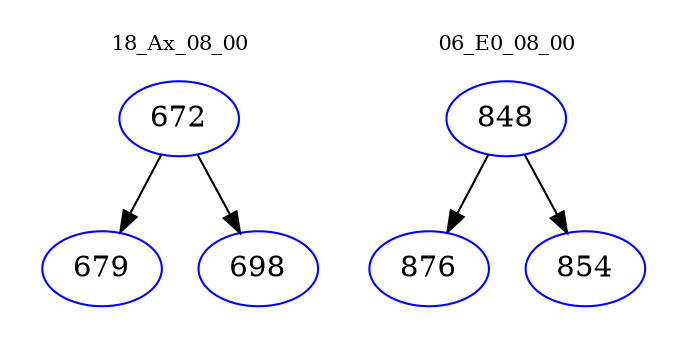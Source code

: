 digraph{
subgraph cluster_0 {
color = white
label = "18_Ax_08_00";
fontsize=10;
T0_672 [label="672", color="blue"]
T0_672 -> T0_679 [color="black"]
T0_679 [label="679", color="blue"]
T0_672 -> T0_698 [color="black"]
T0_698 [label="698", color="blue"]
}
subgraph cluster_1 {
color = white
label = "06_E0_08_00";
fontsize=10;
T1_848 [label="848", color="blue"]
T1_848 -> T1_876 [color="black"]
T1_876 [label="876", color="blue"]
T1_848 -> T1_854 [color="black"]
T1_854 [label="854", color="blue"]
}
}
